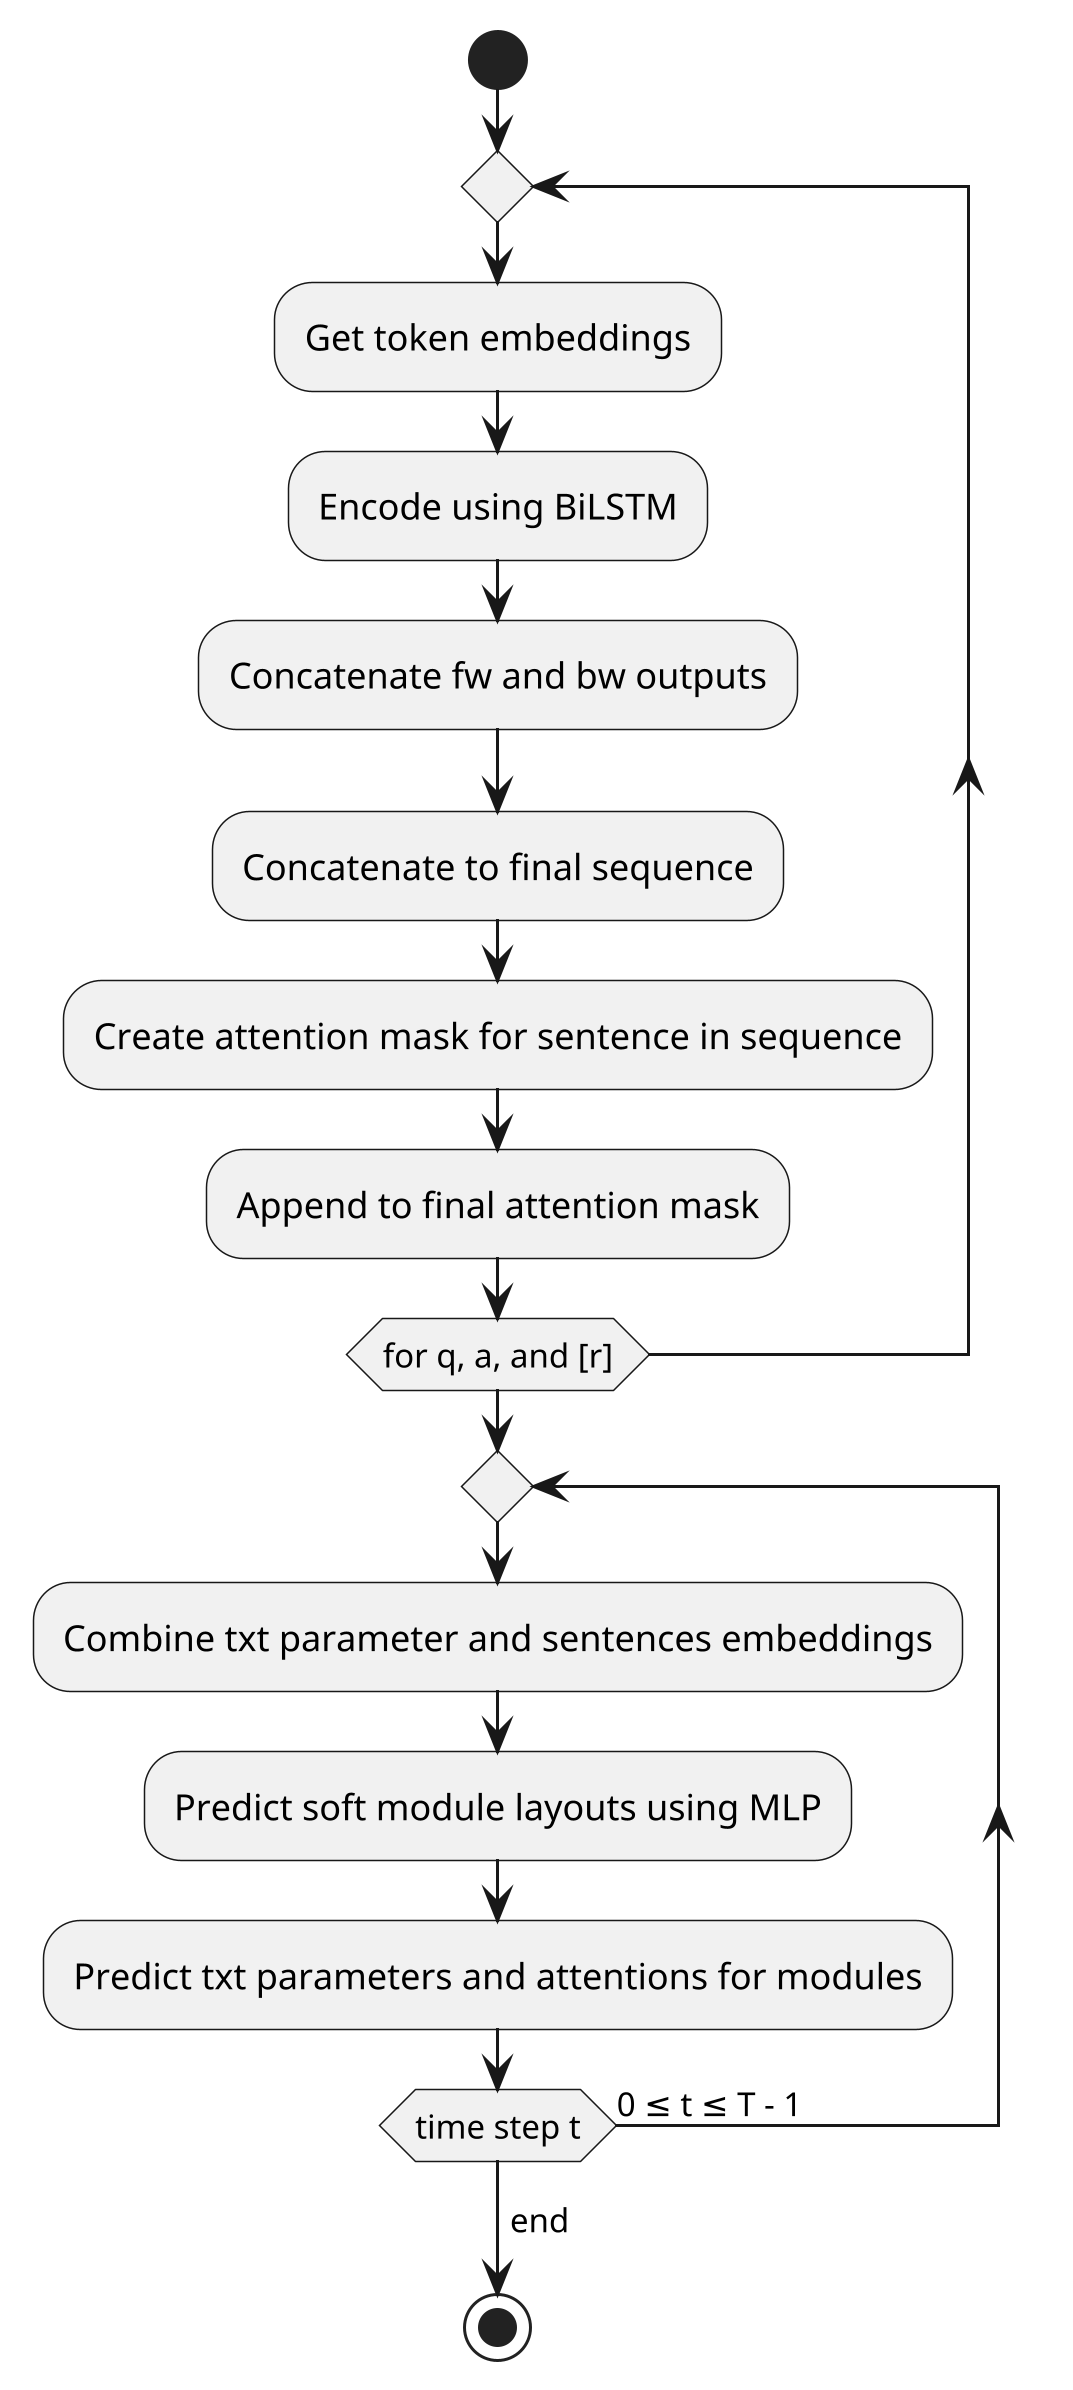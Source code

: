 @startuml
scale 3
start
repeat
  :Get token embeddings;
  :Encode using BiLSTM;
  :Concatenate fw and bw outputs;
  :Concatenate to final sequence;
  :Create attention mask for sentence in sequence;
  :Append to final attention mask;
repeat while (for q, a, and [r])
repeat
  :Combine txt parameter and sentences embeddings;
  :Predict soft module layouts using MLP;
  :Predict txt parameters and attentions for modules;
repeat while (time step t) is (0 ≤ t ≤ T - 1)
->end;
stop
@enduml